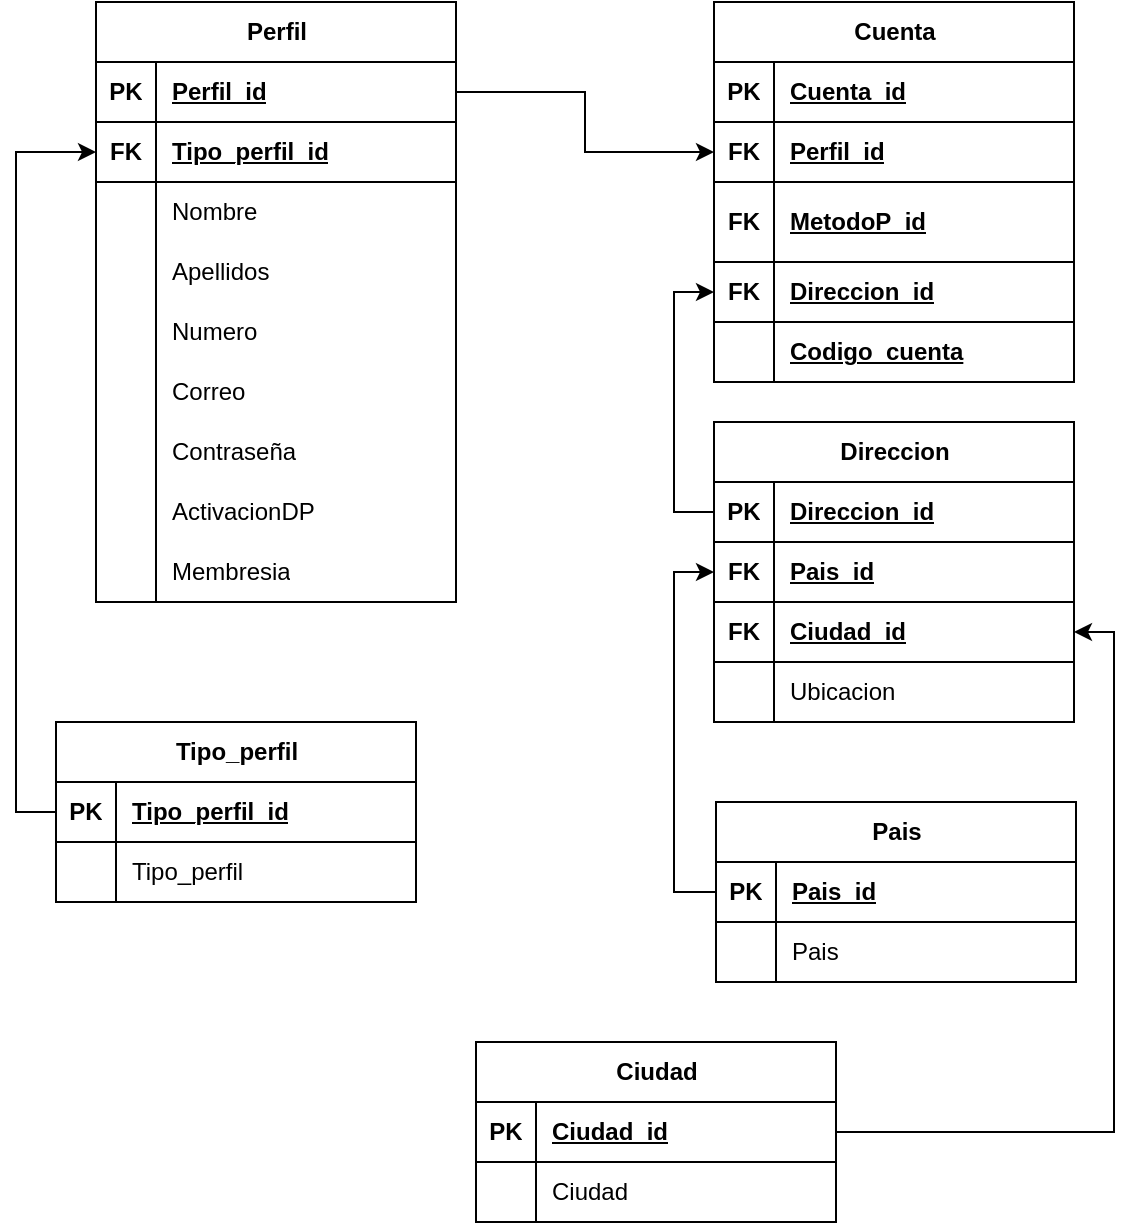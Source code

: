 <mxfile version="21.3.7" type="github">
  <diagram name="Page-1" id="eFTH4gZk6H7nrgowpus7">
    <mxGraphModel dx="1434" dy="756" grid="1" gridSize="10" guides="1" tooltips="1" connect="1" arrows="1" fold="1" page="1" pageScale="1" pageWidth="850" pageHeight="1100" math="0" shadow="0">
      <root>
        <mxCell id="0" />
        <mxCell id="1" parent="0" />
        <object label="Perfil" int="PK" Nombre="nvarchar(50)" id="PFtM14g2sXU6qdEpSj6l-6">
          <mxCell style="shape=table;startSize=30;container=1;collapsible=1;childLayout=tableLayout;fixedRows=1;rowLines=0;fontStyle=1;align=center;resizeLast=1;html=1;" vertex="1" parent="1">
            <mxGeometry x="100" y="80" width="180" height="300" as="geometry">
              <mxRectangle x="100" y="80" width="70" height="30" as="alternateBounds" />
            </mxGeometry>
          </mxCell>
        </object>
        <mxCell id="PFtM14g2sXU6qdEpSj6l-67" value="" style="shape=tableRow;horizontal=0;startSize=0;swimlaneHead=0;swimlaneBody=0;fillColor=none;collapsible=0;dropTarget=0;points=[[0,0.5],[1,0.5]];portConstraint=eastwest;top=0;left=0;right=0;bottom=1;" vertex="1" parent="PFtM14g2sXU6qdEpSj6l-6">
          <mxGeometry y="30" width="180" height="30" as="geometry" />
        </mxCell>
        <mxCell id="PFtM14g2sXU6qdEpSj6l-68" value="PK" style="shape=partialRectangle;connectable=0;fillColor=none;top=0;left=0;bottom=0;right=0;fontStyle=1;overflow=hidden;whiteSpace=wrap;html=1;" vertex="1" parent="PFtM14g2sXU6qdEpSj6l-67">
          <mxGeometry width="30" height="30" as="geometry">
            <mxRectangle width="30" height="30" as="alternateBounds" />
          </mxGeometry>
        </mxCell>
        <mxCell id="PFtM14g2sXU6qdEpSj6l-69" value="Perfil_id" style="shape=partialRectangle;connectable=0;fillColor=none;top=0;left=0;bottom=0;right=0;align=left;spacingLeft=6;fontStyle=5;overflow=hidden;whiteSpace=wrap;html=1;" vertex="1" parent="PFtM14g2sXU6qdEpSj6l-67">
          <mxGeometry x="30" width="150" height="30" as="geometry">
            <mxRectangle width="150" height="30" as="alternateBounds" />
          </mxGeometry>
        </mxCell>
        <mxCell id="PFtM14g2sXU6qdEpSj6l-7" value="" style="shape=tableRow;horizontal=0;startSize=0;swimlaneHead=0;swimlaneBody=0;fillColor=none;collapsible=0;dropTarget=0;points=[[0,0.5],[1,0.5]];portConstraint=eastwest;top=0;left=0;right=0;bottom=1;" vertex="1" parent="PFtM14g2sXU6qdEpSj6l-6">
          <mxGeometry y="60" width="180" height="30" as="geometry" />
        </mxCell>
        <mxCell id="PFtM14g2sXU6qdEpSj6l-8" value="FK" style="shape=partialRectangle;connectable=0;fillColor=none;top=0;left=0;bottom=0;right=0;fontStyle=1;overflow=hidden;whiteSpace=wrap;html=1;" vertex="1" parent="PFtM14g2sXU6qdEpSj6l-7">
          <mxGeometry width="30" height="30" as="geometry">
            <mxRectangle width="30" height="30" as="alternateBounds" />
          </mxGeometry>
        </mxCell>
        <mxCell id="PFtM14g2sXU6qdEpSj6l-9" value="Tipo_perfil_id" style="shape=partialRectangle;connectable=0;fillColor=none;top=0;left=0;bottom=0;right=0;align=left;spacingLeft=6;fontStyle=5;overflow=hidden;whiteSpace=wrap;html=1;" vertex="1" parent="PFtM14g2sXU6qdEpSj6l-7">
          <mxGeometry x="30" width="150" height="30" as="geometry">
            <mxRectangle width="150" height="30" as="alternateBounds" />
          </mxGeometry>
        </mxCell>
        <mxCell id="PFtM14g2sXU6qdEpSj6l-10" value="" style="shape=tableRow;horizontal=0;startSize=0;swimlaneHead=0;swimlaneBody=0;fillColor=none;collapsible=0;dropTarget=0;points=[[0,0.5],[1,0.5]];portConstraint=eastwest;top=0;left=0;right=0;bottom=0;" vertex="1" parent="PFtM14g2sXU6qdEpSj6l-6">
          <mxGeometry y="90" width="180" height="30" as="geometry" />
        </mxCell>
        <mxCell id="PFtM14g2sXU6qdEpSj6l-11" value="" style="shape=partialRectangle;connectable=0;fillColor=none;top=0;left=0;bottom=0;right=0;editable=1;overflow=hidden;whiteSpace=wrap;html=1;" vertex="1" parent="PFtM14g2sXU6qdEpSj6l-10">
          <mxGeometry width="30" height="30" as="geometry">
            <mxRectangle width="30" height="30" as="alternateBounds" />
          </mxGeometry>
        </mxCell>
        <mxCell id="PFtM14g2sXU6qdEpSj6l-12" value="Nombre" style="shape=partialRectangle;connectable=0;fillColor=none;top=0;left=0;bottom=0;right=0;align=left;spacingLeft=6;overflow=hidden;whiteSpace=wrap;html=1;" vertex="1" parent="PFtM14g2sXU6qdEpSj6l-10">
          <mxGeometry x="30" width="150" height="30" as="geometry">
            <mxRectangle width="150" height="30" as="alternateBounds" />
          </mxGeometry>
        </mxCell>
        <mxCell id="PFtM14g2sXU6qdEpSj6l-13" value="" style="shape=tableRow;horizontal=0;startSize=0;swimlaneHead=0;swimlaneBody=0;fillColor=none;collapsible=0;dropTarget=0;points=[[0,0.5],[1,0.5]];portConstraint=eastwest;top=0;left=0;right=0;bottom=0;" vertex="1" parent="PFtM14g2sXU6qdEpSj6l-6">
          <mxGeometry y="120" width="180" height="30" as="geometry" />
        </mxCell>
        <mxCell id="PFtM14g2sXU6qdEpSj6l-14" value="" style="shape=partialRectangle;connectable=0;fillColor=none;top=0;left=0;bottom=0;right=0;editable=1;overflow=hidden;whiteSpace=wrap;html=1;" vertex="1" parent="PFtM14g2sXU6qdEpSj6l-13">
          <mxGeometry width="30" height="30" as="geometry">
            <mxRectangle width="30" height="30" as="alternateBounds" />
          </mxGeometry>
        </mxCell>
        <mxCell id="PFtM14g2sXU6qdEpSj6l-15" value="Apellidos" style="shape=partialRectangle;connectable=0;fillColor=none;top=0;left=0;bottom=0;right=0;align=left;spacingLeft=6;overflow=hidden;whiteSpace=wrap;html=1;" vertex="1" parent="PFtM14g2sXU6qdEpSj6l-13">
          <mxGeometry x="30" width="150" height="30" as="geometry">
            <mxRectangle width="150" height="30" as="alternateBounds" />
          </mxGeometry>
        </mxCell>
        <mxCell id="PFtM14g2sXU6qdEpSj6l-16" value="" style="shape=tableRow;horizontal=0;startSize=0;swimlaneHead=0;swimlaneBody=0;fillColor=none;collapsible=0;dropTarget=0;points=[[0,0.5],[1,0.5]];portConstraint=eastwest;top=0;left=0;right=0;bottom=0;" vertex="1" parent="PFtM14g2sXU6qdEpSj6l-6">
          <mxGeometry y="150" width="180" height="30" as="geometry" />
        </mxCell>
        <mxCell id="PFtM14g2sXU6qdEpSj6l-17" value="" style="shape=partialRectangle;connectable=0;fillColor=none;top=0;left=0;bottom=0;right=0;editable=1;overflow=hidden;whiteSpace=wrap;html=1;" vertex="1" parent="PFtM14g2sXU6qdEpSj6l-16">
          <mxGeometry width="30" height="30" as="geometry">
            <mxRectangle width="30" height="30" as="alternateBounds" />
          </mxGeometry>
        </mxCell>
        <mxCell id="PFtM14g2sXU6qdEpSj6l-18" value="Numero" style="shape=partialRectangle;connectable=0;fillColor=none;top=0;left=0;bottom=0;right=0;align=left;spacingLeft=6;overflow=hidden;whiteSpace=wrap;html=1;" vertex="1" parent="PFtM14g2sXU6qdEpSj6l-16">
          <mxGeometry x="30" width="150" height="30" as="geometry">
            <mxRectangle width="150" height="30" as="alternateBounds" />
          </mxGeometry>
        </mxCell>
        <mxCell id="PFtM14g2sXU6qdEpSj6l-35" value="" style="shape=tableRow;horizontal=0;startSize=0;swimlaneHead=0;swimlaneBody=0;fillColor=none;collapsible=0;dropTarget=0;points=[[0,0.5],[1,0.5]];portConstraint=eastwest;top=0;left=0;right=0;bottom=0;" vertex="1" parent="PFtM14g2sXU6qdEpSj6l-6">
          <mxGeometry y="180" width="180" height="30" as="geometry" />
        </mxCell>
        <mxCell id="PFtM14g2sXU6qdEpSj6l-36" value="" style="shape=partialRectangle;connectable=0;fillColor=none;top=0;left=0;bottom=0;right=0;editable=1;overflow=hidden;whiteSpace=wrap;html=1;" vertex="1" parent="PFtM14g2sXU6qdEpSj6l-35">
          <mxGeometry width="30" height="30" as="geometry">
            <mxRectangle width="30" height="30" as="alternateBounds" />
          </mxGeometry>
        </mxCell>
        <mxCell id="PFtM14g2sXU6qdEpSj6l-37" value="Correo" style="shape=partialRectangle;connectable=0;fillColor=none;top=0;left=0;bottom=0;right=0;align=left;spacingLeft=6;overflow=hidden;whiteSpace=wrap;html=1;" vertex="1" parent="PFtM14g2sXU6qdEpSj6l-35">
          <mxGeometry x="30" width="150" height="30" as="geometry">
            <mxRectangle width="150" height="30" as="alternateBounds" />
          </mxGeometry>
        </mxCell>
        <mxCell id="PFtM14g2sXU6qdEpSj6l-38" value="" style="shape=tableRow;horizontal=0;startSize=0;swimlaneHead=0;swimlaneBody=0;fillColor=none;collapsible=0;dropTarget=0;points=[[0,0.5],[1,0.5]];portConstraint=eastwest;top=0;left=0;right=0;bottom=0;" vertex="1" parent="PFtM14g2sXU6qdEpSj6l-6">
          <mxGeometry y="210" width="180" height="30" as="geometry" />
        </mxCell>
        <mxCell id="PFtM14g2sXU6qdEpSj6l-39" value="" style="shape=partialRectangle;connectable=0;fillColor=none;top=0;left=0;bottom=0;right=0;editable=1;overflow=hidden;whiteSpace=wrap;html=1;" vertex="1" parent="PFtM14g2sXU6qdEpSj6l-38">
          <mxGeometry width="30" height="30" as="geometry">
            <mxRectangle width="30" height="30" as="alternateBounds" />
          </mxGeometry>
        </mxCell>
        <mxCell id="PFtM14g2sXU6qdEpSj6l-40" value="Contraseña" style="shape=partialRectangle;connectable=0;fillColor=none;top=0;left=0;bottom=0;right=0;align=left;spacingLeft=6;overflow=hidden;whiteSpace=wrap;html=1;" vertex="1" parent="PFtM14g2sXU6qdEpSj6l-38">
          <mxGeometry x="30" width="150" height="30" as="geometry">
            <mxRectangle width="150" height="30" as="alternateBounds" />
          </mxGeometry>
        </mxCell>
        <mxCell id="PFtM14g2sXU6qdEpSj6l-41" value="" style="shape=tableRow;horizontal=0;startSize=0;swimlaneHead=0;swimlaneBody=0;fillColor=none;collapsible=0;dropTarget=0;points=[[0,0.5],[1,0.5]];portConstraint=eastwest;top=0;left=0;right=0;bottom=0;" vertex="1" parent="PFtM14g2sXU6qdEpSj6l-6">
          <mxGeometry y="240" width="180" height="30" as="geometry" />
        </mxCell>
        <mxCell id="PFtM14g2sXU6qdEpSj6l-42" value="" style="shape=partialRectangle;connectable=0;fillColor=none;top=0;left=0;bottom=0;right=0;editable=1;overflow=hidden;whiteSpace=wrap;html=1;" vertex="1" parent="PFtM14g2sXU6qdEpSj6l-41">
          <mxGeometry width="30" height="30" as="geometry">
            <mxRectangle width="30" height="30" as="alternateBounds" />
          </mxGeometry>
        </mxCell>
        <mxCell id="PFtM14g2sXU6qdEpSj6l-43" value="ActivacionDP" style="shape=partialRectangle;connectable=0;fillColor=none;top=0;left=0;bottom=0;right=0;align=left;spacingLeft=6;overflow=hidden;whiteSpace=wrap;html=1;" vertex="1" parent="PFtM14g2sXU6qdEpSj6l-41">
          <mxGeometry x="30" width="150" height="30" as="geometry">
            <mxRectangle width="150" height="30" as="alternateBounds" />
          </mxGeometry>
        </mxCell>
        <mxCell id="PFtM14g2sXU6qdEpSj6l-44" value="" style="shape=tableRow;horizontal=0;startSize=0;swimlaneHead=0;swimlaneBody=0;fillColor=none;collapsible=0;dropTarget=0;points=[[0,0.5],[1,0.5]];portConstraint=eastwest;top=0;left=0;right=0;bottom=0;" vertex="1" parent="PFtM14g2sXU6qdEpSj6l-6">
          <mxGeometry y="270" width="180" height="30" as="geometry" />
        </mxCell>
        <mxCell id="PFtM14g2sXU6qdEpSj6l-45" value="" style="shape=partialRectangle;connectable=0;fillColor=none;top=0;left=0;bottom=0;right=0;editable=1;overflow=hidden;whiteSpace=wrap;html=1;" vertex="1" parent="PFtM14g2sXU6qdEpSj6l-44">
          <mxGeometry width="30" height="30" as="geometry">
            <mxRectangle width="30" height="30" as="alternateBounds" />
          </mxGeometry>
        </mxCell>
        <mxCell id="PFtM14g2sXU6qdEpSj6l-46" value="Membresia" style="shape=partialRectangle;connectable=0;fillColor=none;top=0;left=0;bottom=0;right=0;align=left;spacingLeft=6;overflow=hidden;whiteSpace=wrap;html=1;" vertex="1" parent="PFtM14g2sXU6qdEpSj6l-44">
          <mxGeometry x="30" width="150" height="30" as="geometry">
            <mxRectangle width="150" height="30" as="alternateBounds" />
          </mxGeometry>
        </mxCell>
        <mxCell id="PFtM14g2sXU6qdEpSj6l-47" value="Cuenta" style="shape=table;startSize=30;container=1;collapsible=1;childLayout=tableLayout;fixedRows=1;rowLines=0;fontStyle=1;align=center;resizeLast=1;html=1;" vertex="1" parent="1">
          <mxGeometry x="409" y="80" width="180" height="190" as="geometry" />
        </mxCell>
        <mxCell id="PFtM14g2sXU6qdEpSj6l-48" value="" style="shape=tableRow;horizontal=0;startSize=0;swimlaneHead=0;swimlaneBody=0;fillColor=none;collapsible=0;dropTarget=0;points=[[0,0.5],[1,0.5]];portConstraint=eastwest;top=0;left=0;right=0;bottom=1;" vertex="1" parent="PFtM14g2sXU6qdEpSj6l-47">
          <mxGeometry y="30" width="180" height="30" as="geometry" />
        </mxCell>
        <mxCell id="PFtM14g2sXU6qdEpSj6l-49" value="PK" style="shape=partialRectangle;connectable=0;fillColor=none;top=0;left=0;bottom=0;right=0;fontStyle=1;overflow=hidden;whiteSpace=wrap;html=1;" vertex="1" parent="PFtM14g2sXU6qdEpSj6l-48">
          <mxGeometry width="30" height="30" as="geometry">
            <mxRectangle width="30" height="30" as="alternateBounds" />
          </mxGeometry>
        </mxCell>
        <mxCell id="PFtM14g2sXU6qdEpSj6l-50" value="Cuenta_id" style="shape=partialRectangle;connectable=0;fillColor=none;top=0;left=0;bottom=0;right=0;align=left;spacingLeft=6;fontStyle=5;overflow=hidden;whiteSpace=wrap;html=1;" vertex="1" parent="PFtM14g2sXU6qdEpSj6l-48">
          <mxGeometry x="30" width="150" height="30" as="geometry">
            <mxRectangle width="150" height="30" as="alternateBounds" />
          </mxGeometry>
        </mxCell>
        <mxCell id="PFtM14g2sXU6qdEpSj6l-60" value="" style="shape=tableRow;horizontal=0;startSize=0;swimlaneHead=0;swimlaneBody=0;fillColor=none;collapsible=0;dropTarget=0;points=[[0,0.5],[1,0.5]];portConstraint=eastwest;top=0;left=0;right=0;bottom=1;" vertex="1" parent="PFtM14g2sXU6qdEpSj6l-47">
          <mxGeometry y="60" width="180" height="30" as="geometry" />
        </mxCell>
        <mxCell id="PFtM14g2sXU6qdEpSj6l-61" value="FK" style="shape=partialRectangle;connectable=0;fillColor=none;top=0;left=0;bottom=0;right=0;fontStyle=1;overflow=hidden;whiteSpace=wrap;html=1;" vertex="1" parent="PFtM14g2sXU6qdEpSj6l-60">
          <mxGeometry width="30" height="30" as="geometry">
            <mxRectangle width="30" height="30" as="alternateBounds" />
          </mxGeometry>
        </mxCell>
        <mxCell id="PFtM14g2sXU6qdEpSj6l-62" value="Perfil_id" style="shape=partialRectangle;connectable=0;fillColor=none;top=0;left=0;bottom=0;right=0;align=left;spacingLeft=6;fontStyle=5;overflow=hidden;whiteSpace=wrap;html=1;" vertex="1" parent="PFtM14g2sXU6qdEpSj6l-60">
          <mxGeometry x="30" width="150" height="30" as="geometry">
            <mxRectangle width="150" height="30" as="alternateBounds" />
          </mxGeometry>
        </mxCell>
        <mxCell id="PFtM14g2sXU6qdEpSj6l-63" value="" style="shape=tableRow;horizontal=0;startSize=0;swimlaneHead=0;swimlaneBody=0;fillColor=none;collapsible=0;dropTarget=0;points=[[0,0.5],[1,0.5]];portConstraint=eastwest;top=0;left=0;right=0;bottom=1;" vertex="1" parent="PFtM14g2sXU6qdEpSj6l-47">
          <mxGeometry y="90" width="180" height="40" as="geometry" />
        </mxCell>
        <mxCell id="PFtM14g2sXU6qdEpSj6l-64" value="FK" style="shape=partialRectangle;connectable=0;fillColor=none;top=0;left=0;bottom=0;right=0;fontStyle=1;overflow=hidden;whiteSpace=wrap;html=1;" vertex="1" parent="PFtM14g2sXU6qdEpSj6l-63">
          <mxGeometry width="30" height="40" as="geometry">
            <mxRectangle width="30" height="40" as="alternateBounds" />
          </mxGeometry>
        </mxCell>
        <mxCell id="PFtM14g2sXU6qdEpSj6l-65" value="MetodoP_id" style="shape=partialRectangle;connectable=0;fillColor=none;top=0;left=0;bottom=0;right=0;align=left;spacingLeft=6;fontStyle=5;overflow=hidden;whiteSpace=wrap;html=1;" vertex="1" parent="PFtM14g2sXU6qdEpSj6l-63">
          <mxGeometry x="30" width="150" height="40" as="geometry">
            <mxRectangle width="150" height="40" as="alternateBounds" />
          </mxGeometry>
        </mxCell>
        <mxCell id="PFtM14g2sXU6qdEpSj6l-103" value="" style="shape=tableRow;horizontal=0;startSize=0;swimlaneHead=0;swimlaneBody=0;fillColor=none;collapsible=0;dropTarget=0;points=[[0,0.5],[1,0.5]];portConstraint=eastwest;top=0;left=0;right=0;bottom=1;" vertex="1" parent="PFtM14g2sXU6qdEpSj6l-47">
          <mxGeometry y="130" width="180" height="30" as="geometry" />
        </mxCell>
        <mxCell id="PFtM14g2sXU6qdEpSj6l-104" value="FK" style="shape=partialRectangle;connectable=0;fillColor=none;top=0;left=0;bottom=0;right=0;fontStyle=1;overflow=hidden;whiteSpace=wrap;html=1;" vertex="1" parent="PFtM14g2sXU6qdEpSj6l-103">
          <mxGeometry width="30" height="30" as="geometry">
            <mxRectangle width="30" height="30" as="alternateBounds" />
          </mxGeometry>
        </mxCell>
        <mxCell id="PFtM14g2sXU6qdEpSj6l-105" value="Direccion_id" style="shape=partialRectangle;connectable=0;fillColor=none;top=0;left=0;bottom=0;right=0;align=left;spacingLeft=6;fontStyle=5;overflow=hidden;whiteSpace=wrap;html=1;" vertex="1" parent="PFtM14g2sXU6qdEpSj6l-103">
          <mxGeometry x="30" width="150" height="30" as="geometry">
            <mxRectangle width="150" height="30" as="alternateBounds" />
          </mxGeometry>
        </mxCell>
        <mxCell id="PFtM14g2sXU6qdEpSj6l-107" value="" style="shape=tableRow;horizontal=0;startSize=0;swimlaneHead=0;swimlaneBody=0;fillColor=none;collapsible=0;dropTarget=0;points=[[0,0.5],[1,0.5]];portConstraint=eastwest;top=0;left=0;right=0;bottom=1;" vertex="1" parent="PFtM14g2sXU6qdEpSj6l-47">
          <mxGeometry y="160" width="180" height="30" as="geometry" />
        </mxCell>
        <mxCell id="PFtM14g2sXU6qdEpSj6l-108" value="" style="shape=partialRectangle;connectable=0;fillColor=none;top=0;left=0;bottom=0;right=0;fontStyle=1;overflow=hidden;whiteSpace=wrap;html=1;" vertex="1" parent="PFtM14g2sXU6qdEpSj6l-107">
          <mxGeometry width="30" height="30" as="geometry">
            <mxRectangle width="30" height="30" as="alternateBounds" />
          </mxGeometry>
        </mxCell>
        <mxCell id="PFtM14g2sXU6qdEpSj6l-109" value="Codigo_cuenta" style="shape=partialRectangle;connectable=0;fillColor=none;top=0;left=0;bottom=0;right=0;align=left;spacingLeft=6;fontStyle=5;overflow=hidden;whiteSpace=wrap;html=1;" vertex="1" parent="PFtM14g2sXU6qdEpSj6l-107">
          <mxGeometry x="30" width="150" height="30" as="geometry">
            <mxRectangle width="150" height="30" as="alternateBounds" />
          </mxGeometry>
        </mxCell>
        <mxCell id="PFtM14g2sXU6qdEpSj6l-66" style="edgeStyle=orthogonalEdgeStyle;rounded=0;orthogonalLoop=1;jettySize=auto;html=1;entryX=0;entryY=0.5;entryDx=0;entryDy=0;exitX=1;exitY=0.5;exitDx=0;exitDy=0;" edge="1" parent="1" source="PFtM14g2sXU6qdEpSj6l-67" target="PFtM14g2sXU6qdEpSj6l-60">
          <mxGeometry relative="1" as="geometry" />
        </mxCell>
        <mxCell id="PFtM14g2sXU6qdEpSj6l-70" value="Tipo_perfil" style="shape=table;startSize=30;container=1;collapsible=1;childLayout=tableLayout;fixedRows=1;rowLines=0;fontStyle=1;align=center;resizeLast=1;html=1;" vertex="1" parent="1">
          <mxGeometry x="80" y="440" width="180" height="90" as="geometry">
            <mxRectangle x="85" y="350" width="100" height="30" as="alternateBounds" />
          </mxGeometry>
        </mxCell>
        <mxCell id="PFtM14g2sXU6qdEpSj6l-71" value="" style="shape=tableRow;horizontal=0;startSize=0;swimlaneHead=0;swimlaneBody=0;fillColor=none;collapsible=0;dropTarget=0;points=[[0,0.5],[1,0.5]];portConstraint=eastwest;top=0;left=0;right=0;bottom=1;" vertex="1" parent="PFtM14g2sXU6qdEpSj6l-70">
          <mxGeometry y="30" width="180" height="30" as="geometry" />
        </mxCell>
        <mxCell id="PFtM14g2sXU6qdEpSj6l-72" value="PK" style="shape=partialRectangle;connectable=0;fillColor=none;top=0;left=0;bottom=0;right=0;fontStyle=1;overflow=hidden;whiteSpace=wrap;html=1;" vertex="1" parent="PFtM14g2sXU6qdEpSj6l-71">
          <mxGeometry width="30" height="30" as="geometry">
            <mxRectangle width="30" height="30" as="alternateBounds" />
          </mxGeometry>
        </mxCell>
        <mxCell id="PFtM14g2sXU6qdEpSj6l-73" value="Tipo_perfil_id" style="shape=partialRectangle;connectable=0;fillColor=none;top=0;left=0;bottom=0;right=0;align=left;spacingLeft=6;fontStyle=5;overflow=hidden;whiteSpace=wrap;html=1;" vertex="1" parent="PFtM14g2sXU6qdEpSj6l-71">
          <mxGeometry x="30" width="150" height="30" as="geometry">
            <mxRectangle width="150" height="30" as="alternateBounds" />
          </mxGeometry>
        </mxCell>
        <mxCell id="PFtM14g2sXU6qdEpSj6l-74" value="" style="shape=tableRow;horizontal=0;startSize=0;swimlaneHead=0;swimlaneBody=0;fillColor=none;collapsible=0;dropTarget=0;points=[[0,0.5],[1,0.5]];portConstraint=eastwest;top=0;left=0;right=0;bottom=0;" vertex="1" parent="PFtM14g2sXU6qdEpSj6l-70">
          <mxGeometry y="60" width="180" height="30" as="geometry" />
        </mxCell>
        <mxCell id="PFtM14g2sXU6qdEpSj6l-75" value="" style="shape=partialRectangle;connectable=0;fillColor=none;top=0;left=0;bottom=0;right=0;editable=1;overflow=hidden;whiteSpace=wrap;html=1;" vertex="1" parent="PFtM14g2sXU6qdEpSj6l-74">
          <mxGeometry width="30" height="30" as="geometry">
            <mxRectangle width="30" height="30" as="alternateBounds" />
          </mxGeometry>
        </mxCell>
        <mxCell id="PFtM14g2sXU6qdEpSj6l-76" value="Tipo_perfil" style="shape=partialRectangle;connectable=0;fillColor=none;top=0;left=0;bottom=0;right=0;align=left;spacingLeft=6;overflow=hidden;whiteSpace=wrap;html=1;" vertex="1" parent="PFtM14g2sXU6qdEpSj6l-74">
          <mxGeometry x="30" width="150" height="30" as="geometry">
            <mxRectangle width="150" height="30" as="alternateBounds" />
          </mxGeometry>
        </mxCell>
        <mxCell id="PFtM14g2sXU6qdEpSj6l-83" style="edgeStyle=orthogonalEdgeStyle;rounded=0;orthogonalLoop=1;jettySize=auto;html=1;entryX=0;entryY=0.5;entryDx=0;entryDy=0;exitX=0;exitY=0.5;exitDx=0;exitDy=0;" edge="1" parent="1" source="PFtM14g2sXU6qdEpSj6l-71" target="PFtM14g2sXU6qdEpSj6l-7">
          <mxGeometry relative="1" as="geometry" />
        </mxCell>
        <mxCell id="PFtM14g2sXU6qdEpSj6l-84" value="Direccion" style="shape=table;startSize=30;container=1;collapsible=1;childLayout=tableLayout;fixedRows=1;rowLines=0;fontStyle=1;align=center;resizeLast=1;html=1;" vertex="1" parent="1">
          <mxGeometry x="409" y="290" width="180" height="150" as="geometry" />
        </mxCell>
        <mxCell id="PFtM14g2sXU6qdEpSj6l-85" value="" style="shape=tableRow;horizontal=0;startSize=0;swimlaneHead=0;swimlaneBody=0;fillColor=none;collapsible=0;dropTarget=0;points=[[0,0.5],[1,0.5]];portConstraint=eastwest;top=0;left=0;right=0;bottom=1;" vertex="1" parent="PFtM14g2sXU6qdEpSj6l-84">
          <mxGeometry y="30" width="180" height="30" as="geometry" />
        </mxCell>
        <mxCell id="PFtM14g2sXU6qdEpSj6l-86" value="PK" style="shape=partialRectangle;connectable=0;fillColor=none;top=0;left=0;bottom=0;right=0;fontStyle=1;overflow=hidden;whiteSpace=wrap;html=1;" vertex="1" parent="PFtM14g2sXU6qdEpSj6l-85">
          <mxGeometry width="30" height="30" as="geometry">
            <mxRectangle width="30" height="30" as="alternateBounds" />
          </mxGeometry>
        </mxCell>
        <mxCell id="PFtM14g2sXU6qdEpSj6l-87" value="Direccion_id" style="shape=partialRectangle;connectable=0;fillColor=none;top=0;left=0;bottom=0;right=0;align=left;spacingLeft=6;fontStyle=5;overflow=hidden;whiteSpace=wrap;html=1;" vertex="1" parent="PFtM14g2sXU6qdEpSj6l-85">
          <mxGeometry x="30" width="150" height="30" as="geometry">
            <mxRectangle width="150" height="30" as="alternateBounds" />
          </mxGeometry>
        </mxCell>
        <mxCell id="PFtM14g2sXU6qdEpSj6l-97" value="" style="shape=tableRow;horizontal=0;startSize=0;swimlaneHead=0;swimlaneBody=0;fillColor=none;collapsible=0;dropTarget=0;points=[[0,0.5],[1,0.5]];portConstraint=eastwest;top=0;left=0;right=0;bottom=1;" vertex="1" parent="PFtM14g2sXU6qdEpSj6l-84">
          <mxGeometry y="60" width="180" height="30" as="geometry" />
        </mxCell>
        <mxCell id="PFtM14g2sXU6qdEpSj6l-98" value="FK" style="shape=partialRectangle;connectable=0;fillColor=none;top=0;left=0;bottom=0;right=0;fontStyle=1;overflow=hidden;whiteSpace=wrap;html=1;" vertex="1" parent="PFtM14g2sXU6qdEpSj6l-97">
          <mxGeometry width="30" height="30" as="geometry">
            <mxRectangle width="30" height="30" as="alternateBounds" />
          </mxGeometry>
        </mxCell>
        <mxCell id="PFtM14g2sXU6qdEpSj6l-99" value="Pais_id" style="shape=partialRectangle;connectable=0;fillColor=none;top=0;left=0;bottom=0;right=0;align=left;spacingLeft=6;fontStyle=5;overflow=hidden;whiteSpace=wrap;html=1;" vertex="1" parent="PFtM14g2sXU6qdEpSj6l-97">
          <mxGeometry x="30" width="150" height="30" as="geometry">
            <mxRectangle width="150" height="30" as="alternateBounds" />
          </mxGeometry>
        </mxCell>
        <mxCell id="PFtM14g2sXU6qdEpSj6l-100" value="" style="shape=tableRow;horizontal=0;startSize=0;swimlaneHead=0;swimlaneBody=0;fillColor=none;collapsible=0;dropTarget=0;points=[[0,0.5],[1,0.5]];portConstraint=eastwest;top=0;left=0;right=0;bottom=1;" vertex="1" parent="PFtM14g2sXU6qdEpSj6l-84">
          <mxGeometry y="90" width="180" height="30" as="geometry" />
        </mxCell>
        <mxCell id="PFtM14g2sXU6qdEpSj6l-101" value="FK" style="shape=partialRectangle;connectable=0;fillColor=none;top=0;left=0;bottom=0;right=0;fontStyle=1;overflow=hidden;whiteSpace=wrap;html=1;" vertex="1" parent="PFtM14g2sXU6qdEpSj6l-100">
          <mxGeometry width="30" height="30" as="geometry">
            <mxRectangle width="30" height="30" as="alternateBounds" />
          </mxGeometry>
        </mxCell>
        <mxCell id="PFtM14g2sXU6qdEpSj6l-102" value="Ciudad_id" style="shape=partialRectangle;connectable=0;fillColor=none;top=0;left=0;bottom=0;right=0;align=left;spacingLeft=6;fontStyle=5;overflow=hidden;whiteSpace=wrap;html=1;" vertex="1" parent="PFtM14g2sXU6qdEpSj6l-100">
          <mxGeometry x="30" width="150" height="30" as="geometry">
            <mxRectangle width="150" height="30" as="alternateBounds" />
          </mxGeometry>
        </mxCell>
        <mxCell id="PFtM14g2sXU6qdEpSj6l-88" value="" style="shape=tableRow;horizontal=0;startSize=0;swimlaneHead=0;swimlaneBody=0;fillColor=none;collapsible=0;dropTarget=0;points=[[0,0.5],[1,0.5]];portConstraint=eastwest;top=0;left=0;right=0;bottom=0;" vertex="1" parent="PFtM14g2sXU6qdEpSj6l-84">
          <mxGeometry y="120" width="180" height="30" as="geometry" />
        </mxCell>
        <mxCell id="PFtM14g2sXU6qdEpSj6l-89" value="" style="shape=partialRectangle;connectable=0;fillColor=none;top=0;left=0;bottom=0;right=0;editable=1;overflow=hidden;whiteSpace=wrap;html=1;" vertex="1" parent="PFtM14g2sXU6qdEpSj6l-88">
          <mxGeometry width="30" height="30" as="geometry">
            <mxRectangle width="30" height="30" as="alternateBounds" />
          </mxGeometry>
        </mxCell>
        <mxCell id="PFtM14g2sXU6qdEpSj6l-90" value="Ubicacion" style="shape=partialRectangle;connectable=0;fillColor=none;top=0;left=0;bottom=0;right=0;align=left;spacingLeft=6;overflow=hidden;whiteSpace=wrap;html=1;" vertex="1" parent="PFtM14g2sXU6qdEpSj6l-88">
          <mxGeometry x="30" width="150" height="30" as="geometry">
            <mxRectangle width="150" height="30" as="alternateBounds" />
          </mxGeometry>
        </mxCell>
        <mxCell id="PFtM14g2sXU6qdEpSj6l-106" style="edgeStyle=orthogonalEdgeStyle;rounded=0;orthogonalLoop=1;jettySize=auto;html=1;entryX=0;entryY=0.5;entryDx=0;entryDy=0;" edge="1" parent="1" source="PFtM14g2sXU6qdEpSj6l-85" target="PFtM14g2sXU6qdEpSj6l-103">
          <mxGeometry relative="1" as="geometry" />
        </mxCell>
        <mxCell id="PFtM14g2sXU6qdEpSj6l-114" value="Pais" style="shape=table;startSize=30;container=1;collapsible=1;childLayout=tableLayout;fixedRows=1;rowLines=0;fontStyle=1;align=center;resizeLast=1;html=1;" vertex="1" parent="1">
          <mxGeometry x="410" y="480" width="180" height="90" as="geometry" />
        </mxCell>
        <mxCell id="PFtM14g2sXU6qdEpSj6l-115" value="" style="shape=tableRow;horizontal=0;startSize=0;swimlaneHead=0;swimlaneBody=0;fillColor=none;collapsible=0;dropTarget=0;points=[[0,0.5],[1,0.5]];portConstraint=eastwest;top=0;left=0;right=0;bottom=1;" vertex="1" parent="PFtM14g2sXU6qdEpSj6l-114">
          <mxGeometry y="30" width="180" height="30" as="geometry" />
        </mxCell>
        <mxCell id="PFtM14g2sXU6qdEpSj6l-116" value="PK" style="shape=partialRectangle;connectable=0;fillColor=none;top=0;left=0;bottom=0;right=0;fontStyle=1;overflow=hidden;whiteSpace=wrap;html=1;" vertex="1" parent="PFtM14g2sXU6qdEpSj6l-115">
          <mxGeometry width="30" height="30" as="geometry">
            <mxRectangle width="30" height="30" as="alternateBounds" />
          </mxGeometry>
        </mxCell>
        <mxCell id="PFtM14g2sXU6qdEpSj6l-117" value="Pais_id" style="shape=partialRectangle;connectable=0;fillColor=none;top=0;left=0;bottom=0;right=0;align=left;spacingLeft=6;fontStyle=5;overflow=hidden;whiteSpace=wrap;html=1;" vertex="1" parent="PFtM14g2sXU6qdEpSj6l-115">
          <mxGeometry x="30" width="150" height="30" as="geometry">
            <mxRectangle width="150" height="30" as="alternateBounds" />
          </mxGeometry>
        </mxCell>
        <mxCell id="PFtM14g2sXU6qdEpSj6l-118" value="" style="shape=tableRow;horizontal=0;startSize=0;swimlaneHead=0;swimlaneBody=0;fillColor=none;collapsible=0;dropTarget=0;points=[[0,0.5],[1,0.5]];portConstraint=eastwest;top=0;left=0;right=0;bottom=0;" vertex="1" parent="PFtM14g2sXU6qdEpSj6l-114">
          <mxGeometry y="60" width="180" height="30" as="geometry" />
        </mxCell>
        <mxCell id="PFtM14g2sXU6qdEpSj6l-119" value="" style="shape=partialRectangle;connectable=0;fillColor=none;top=0;left=0;bottom=0;right=0;editable=1;overflow=hidden;whiteSpace=wrap;html=1;" vertex="1" parent="PFtM14g2sXU6qdEpSj6l-118">
          <mxGeometry width="30" height="30" as="geometry">
            <mxRectangle width="30" height="30" as="alternateBounds" />
          </mxGeometry>
        </mxCell>
        <mxCell id="PFtM14g2sXU6qdEpSj6l-120" value="Pais" style="shape=partialRectangle;connectable=0;fillColor=none;top=0;left=0;bottom=0;right=0;align=left;spacingLeft=6;overflow=hidden;whiteSpace=wrap;html=1;" vertex="1" parent="PFtM14g2sXU6qdEpSj6l-118">
          <mxGeometry x="30" width="150" height="30" as="geometry">
            <mxRectangle width="150" height="30" as="alternateBounds" />
          </mxGeometry>
        </mxCell>
        <mxCell id="PFtM14g2sXU6qdEpSj6l-130" style="edgeStyle=orthogonalEdgeStyle;rounded=0;orthogonalLoop=1;jettySize=auto;html=1;entryX=0;entryY=0.5;entryDx=0;entryDy=0;" edge="1" parent="1" source="PFtM14g2sXU6qdEpSj6l-115" target="PFtM14g2sXU6qdEpSj6l-97">
          <mxGeometry relative="1" as="geometry" />
        </mxCell>
        <mxCell id="PFtM14g2sXU6qdEpSj6l-131" value="Ciudad" style="shape=table;startSize=30;container=1;collapsible=1;childLayout=tableLayout;fixedRows=1;rowLines=0;fontStyle=1;align=center;resizeLast=1;html=1;" vertex="1" parent="1">
          <mxGeometry x="290" y="600" width="180" height="90" as="geometry" />
        </mxCell>
        <mxCell id="PFtM14g2sXU6qdEpSj6l-132" value="" style="shape=tableRow;horizontal=0;startSize=0;swimlaneHead=0;swimlaneBody=0;fillColor=none;collapsible=0;dropTarget=0;points=[[0,0.5],[1,0.5]];portConstraint=eastwest;top=0;left=0;right=0;bottom=1;" vertex="1" parent="PFtM14g2sXU6qdEpSj6l-131">
          <mxGeometry y="30" width="180" height="30" as="geometry" />
        </mxCell>
        <mxCell id="PFtM14g2sXU6qdEpSj6l-133" value="PK" style="shape=partialRectangle;connectable=0;fillColor=none;top=0;left=0;bottom=0;right=0;fontStyle=1;overflow=hidden;whiteSpace=wrap;html=1;" vertex="1" parent="PFtM14g2sXU6qdEpSj6l-132">
          <mxGeometry width="30" height="30" as="geometry">
            <mxRectangle width="30" height="30" as="alternateBounds" />
          </mxGeometry>
        </mxCell>
        <mxCell id="PFtM14g2sXU6qdEpSj6l-134" value="Ciudad_id" style="shape=partialRectangle;connectable=0;fillColor=none;top=0;left=0;bottom=0;right=0;align=left;spacingLeft=6;fontStyle=5;overflow=hidden;whiteSpace=wrap;html=1;" vertex="1" parent="PFtM14g2sXU6qdEpSj6l-132">
          <mxGeometry x="30" width="150" height="30" as="geometry">
            <mxRectangle width="150" height="30" as="alternateBounds" />
          </mxGeometry>
        </mxCell>
        <mxCell id="PFtM14g2sXU6qdEpSj6l-141" value="" style="shape=tableRow;horizontal=0;startSize=0;swimlaneHead=0;swimlaneBody=0;fillColor=none;collapsible=0;dropTarget=0;points=[[0,0.5],[1,0.5]];portConstraint=eastwest;top=0;left=0;right=0;bottom=0;" vertex="1" parent="PFtM14g2sXU6qdEpSj6l-131">
          <mxGeometry y="60" width="180" height="30" as="geometry" />
        </mxCell>
        <mxCell id="PFtM14g2sXU6qdEpSj6l-142" value="" style="shape=partialRectangle;connectable=0;fillColor=none;top=0;left=0;bottom=0;right=0;editable=1;overflow=hidden;whiteSpace=wrap;html=1;" vertex="1" parent="PFtM14g2sXU6qdEpSj6l-141">
          <mxGeometry width="30" height="30" as="geometry">
            <mxRectangle width="30" height="30" as="alternateBounds" />
          </mxGeometry>
        </mxCell>
        <mxCell id="PFtM14g2sXU6qdEpSj6l-143" value="Ciudad" style="shape=partialRectangle;connectable=0;fillColor=none;top=0;left=0;bottom=0;right=0;align=left;spacingLeft=6;overflow=hidden;whiteSpace=wrap;html=1;" vertex="1" parent="PFtM14g2sXU6qdEpSj6l-141">
          <mxGeometry x="30" width="150" height="30" as="geometry">
            <mxRectangle width="150" height="30" as="alternateBounds" />
          </mxGeometry>
        </mxCell>
        <mxCell id="PFtM14g2sXU6qdEpSj6l-144" style="edgeStyle=orthogonalEdgeStyle;rounded=0;orthogonalLoop=1;jettySize=auto;html=1;entryX=1;entryY=0.5;entryDx=0;entryDy=0;" edge="1" parent="1" source="PFtM14g2sXU6qdEpSj6l-132" target="PFtM14g2sXU6qdEpSj6l-100">
          <mxGeometry relative="1" as="geometry" />
        </mxCell>
      </root>
    </mxGraphModel>
  </diagram>
</mxfile>
